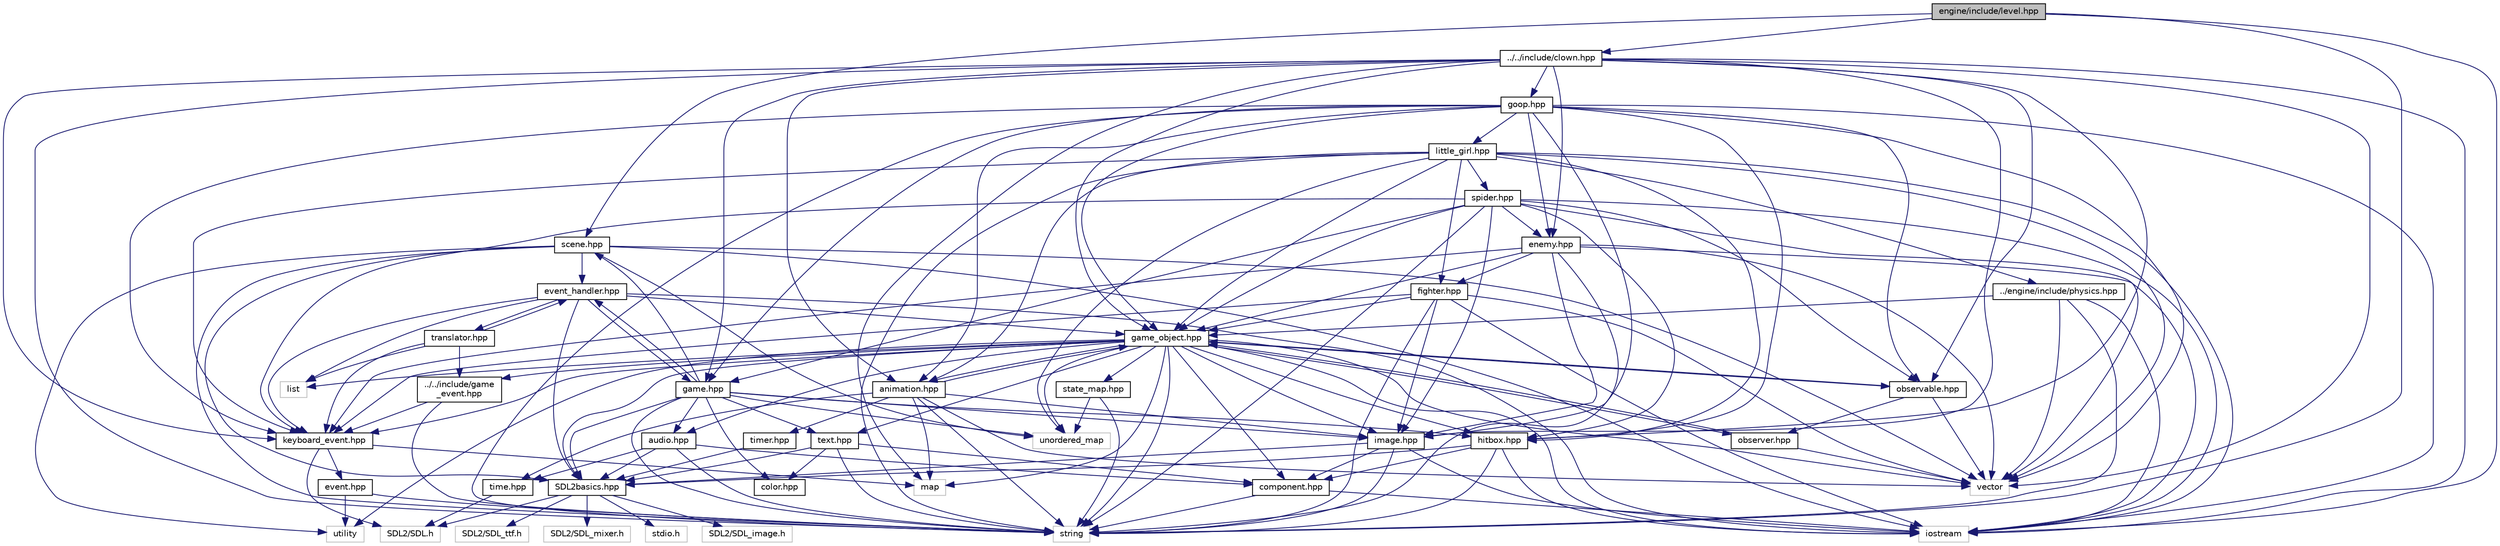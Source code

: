 digraph "engine/include/level.hpp"
{
  edge [fontname="Helvetica",fontsize="10",labelfontname="Helvetica",labelfontsize="10"];
  node [fontname="Helvetica",fontsize="10",shape=record];
  Node1 [label="engine/include/level.hpp",height=0.2,width=0.4,color="black", fillcolor="grey75", style="filled", fontcolor="black"];
  Node1 -> Node2 [color="midnightblue",fontsize="10",style="solid"];
  Node2 [label="iostream",height=0.2,width=0.4,color="grey75", fillcolor="white", style="filled"];
  Node1 -> Node3 [color="midnightblue",fontsize="10",style="solid"];
  Node3 [label="string",height=0.2,width=0.4,color="grey75", fillcolor="white", style="filled"];
  Node1 -> Node4 [color="midnightblue",fontsize="10",style="solid"];
  Node4 [label="scene.hpp",height=0.2,width=0.4,color="black", fillcolor="white", style="filled",URL="$scene_8hpp.html",tooltip="Purpose: Contains the Scene class declaration. "];
  Node4 -> Node5 [color="midnightblue",fontsize="10",style="solid"];
  Node5 [label="SDL2basics.hpp",height=0.2,width=0.4,color="black", fillcolor="white", style="filled",URL="$_s_d_l2basics_8hpp_source.html"];
  Node5 -> Node6 [color="midnightblue",fontsize="10",style="solid"];
  Node6 [label="stdio.h",height=0.2,width=0.4,color="grey75", fillcolor="white", style="filled"];
  Node5 -> Node7 [color="midnightblue",fontsize="10",style="solid"];
  Node7 [label="SDL2/SDL.h",height=0.2,width=0.4,color="grey75", fillcolor="white", style="filled"];
  Node5 -> Node8 [color="midnightblue",fontsize="10",style="solid"];
  Node8 [label="SDL2/SDL_image.h",height=0.2,width=0.4,color="grey75", fillcolor="white", style="filled"];
  Node5 -> Node9 [color="midnightblue",fontsize="10",style="solid"];
  Node9 [label="SDL2/SDL_ttf.h",height=0.2,width=0.4,color="grey75", fillcolor="white", style="filled"];
  Node5 -> Node10 [color="midnightblue",fontsize="10",style="solid"];
  Node10 [label="SDL2/SDL_mixer.h",height=0.2,width=0.4,color="grey75", fillcolor="white", style="filled"];
  Node4 -> Node2 [color="midnightblue",fontsize="10",style="solid"];
  Node4 -> Node11 [color="midnightblue",fontsize="10",style="solid"];
  Node11 [label="unordered_map",height=0.2,width=0.4,color="grey75", fillcolor="white", style="filled"];
  Node4 -> Node12 [color="midnightblue",fontsize="10",style="solid"];
  Node12 [label="vector",height=0.2,width=0.4,color="grey75", fillcolor="white", style="filled"];
  Node4 -> Node13 [color="midnightblue",fontsize="10",style="solid"];
  Node13 [label="utility",height=0.2,width=0.4,color="grey75", fillcolor="white", style="filled"];
  Node4 -> Node3 [color="midnightblue",fontsize="10",style="solid"];
  Node4 -> Node14 [color="midnightblue",fontsize="10",style="solid"];
  Node14 [label="event_handler.hpp",height=0.2,width=0.4,color="black", fillcolor="white", style="filled",URL="$event__handler_8hpp_source.html"];
  Node14 -> Node2 [color="midnightblue",fontsize="10",style="solid"];
  Node14 -> Node5 [color="midnightblue",fontsize="10",style="solid"];
  Node14 -> Node15 [color="midnightblue",fontsize="10",style="solid"];
  Node15 [label="list",height=0.2,width=0.4,color="grey75", fillcolor="white", style="filled"];
  Node14 -> Node16 [color="midnightblue",fontsize="10",style="solid"];
  Node16 [label="keyboard_event.hpp",height=0.2,width=0.4,color="black", fillcolor="white", style="filled",URL="$keyboard__event_8hpp.html",tooltip="Purpose: Contains methods to game class&#39; management. "];
  Node16 -> Node17 [color="midnightblue",fontsize="10",style="solid"];
  Node17 [label="event.hpp",height=0.2,width=0.4,color="black", fillcolor="white", style="filled",URL="$event_8hpp_source.html"];
  Node17 -> Node3 [color="midnightblue",fontsize="10",style="solid"];
  Node17 -> Node13 [color="midnightblue",fontsize="10",style="solid"];
  Node16 -> Node7 [color="midnightblue",fontsize="10",style="solid"];
  Node16 -> Node18 [color="midnightblue",fontsize="10",style="solid"];
  Node18 [label="map",height=0.2,width=0.4,color="grey75", fillcolor="white", style="filled"];
  Node14 -> Node19 [color="midnightblue",fontsize="10",style="solid"];
  Node19 [label="translator.hpp",height=0.2,width=0.4,color="black", fillcolor="white", style="filled",URL="$translator_8hpp.html",tooltip="Purpose: Contains methods to Translator&#39;s management. "];
  Node19 -> Node20 [color="midnightblue",fontsize="10",style="solid"];
  Node20 [label="../../include/game\l_event.hpp",height=0.2,width=0.4,color="black", fillcolor="white", style="filled",URL="$game__event_8hpp_source.html"];
  Node20 -> Node3 [color="midnightblue",fontsize="10",style="solid"];
  Node20 -> Node16 [color="midnightblue",fontsize="10",style="solid"];
  Node19 -> Node15 [color="midnightblue",fontsize="10",style="solid"];
  Node19 -> Node16 [color="midnightblue",fontsize="10",style="solid"];
  Node19 -> Node14 [color="midnightblue",fontsize="10",style="solid"];
  Node14 -> Node21 [color="midnightblue",fontsize="10",style="solid"];
  Node21 [label="game_object.hpp",height=0.2,width=0.4,color="black", fillcolor="white", style="filled",URL="$game__object_8hpp.html",tooltip="Contains methods to game_object class&#39; management. This methods can control the entire game object..."];
  Node21 -> Node2 [color="midnightblue",fontsize="10",style="solid"];
  Node21 -> Node18 [color="midnightblue",fontsize="10",style="solid"];
  Node21 -> Node11 [color="midnightblue",fontsize="10",style="solid"];
  Node21 -> Node12 [color="midnightblue",fontsize="10",style="solid"];
  Node21 -> Node15 [color="midnightblue",fontsize="10",style="solid"];
  Node21 -> Node3 [color="midnightblue",fontsize="10",style="solid"];
  Node21 -> Node13 [color="midnightblue",fontsize="10",style="solid"];
  Node21 -> Node5 [color="midnightblue",fontsize="10",style="solid"];
  Node21 -> Node22 [color="midnightblue",fontsize="10",style="solid"];
  Node22 [label="component.hpp",height=0.2,width=0.4,color="black", fillcolor="white", style="filled",URL="$component_8hpp.html",tooltip="Contains methods to component class&#39; management. This methods can control the entire component object..."];
  Node22 -> Node3 [color="midnightblue",fontsize="10",style="solid"];
  Node22 -> Node2 [color="midnightblue",fontsize="10",style="solid"];
  Node21 -> Node23 [color="midnightblue",fontsize="10",style="solid"];
  Node23 [label="image.hpp",height=0.2,width=0.4,color="black", fillcolor="white", style="filled",URL="$image_8hpp.html",tooltip="Purpose: Contains methods for managing game images. "];
  Node23 -> Node5 [color="midnightblue",fontsize="10",style="solid"];
  Node23 -> Node22 [color="midnightblue",fontsize="10",style="solid"];
  Node23 -> Node3 [color="midnightblue",fontsize="10",style="solid"];
  Node23 -> Node2 [color="midnightblue",fontsize="10",style="solid"];
  Node21 -> Node24 [color="midnightblue",fontsize="10",style="solid"];
  Node24 [label="text.hpp",height=0.2,width=0.4,color="black", fillcolor="white", style="filled",URL="$text_8hpp.html",tooltip="Purpose: Contains methods to game class&#39; management. "];
  Node24 -> Node5 [color="midnightblue",fontsize="10",style="solid"];
  Node24 -> Node22 [color="midnightblue",fontsize="10",style="solid"];
  Node24 -> Node25 [color="midnightblue",fontsize="10",style="solid"];
  Node25 [label="color.hpp",height=0.2,width=0.4,color="black", fillcolor="white", style="filled",URL="$color_8hpp_source.html"];
  Node24 -> Node3 [color="midnightblue",fontsize="10",style="solid"];
  Node21 -> Node26 [color="midnightblue",fontsize="10",style="solid"];
  Node26 [label="audio.hpp",height=0.2,width=0.4,color="black", fillcolor="white", style="filled",URL="$audio_8hpp_source.html"];
  Node26 -> Node5 [color="midnightblue",fontsize="10",style="solid"];
  Node26 -> Node22 [color="midnightblue",fontsize="10",style="solid"];
  Node26 -> Node27 [color="midnightblue",fontsize="10",style="solid"];
  Node27 [label="time.hpp",height=0.2,width=0.4,color="black", fillcolor="white", style="filled",URL="$time_8hpp.html",tooltip="Purpose: Contains methods to time class&#39; management. "];
  Node27 -> Node7 [color="midnightblue",fontsize="10",style="solid"];
  Node26 -> Node3 [color="midnightblue",fontsize="10",style="solid"];
  Node21 -> Node28 [color="midnightblue",fontsize="10",style="solid"];
  Node28 [label="hitbox.hpp",height=0.2,width=0.4,color="black", fillcolor="white", style="filled",URL="$hitbox_8hpp_source.html"];
  Node28 -> Node3 [color="midnightblue",fontsize="10",style="solid"];
  Node28 -> Node2 [color="midnightblue",fontsize="10",style="solid"];
  Node28 -> Node5 [color="midnightblue",fontsize="10",style="solid"];
  Node28 -> Node22 [color="midnightblue",fontsize="10",style="solid"];
  Node21 -> Node16 [color="midnightblue",fontsize="10",style="solid"];
  Node21 -> Node29 [color="midnightblue",fontsize="10",style="solid"];
  Node29 [label="state_map.hpp",height=0.2,width=0.4,color="black", fillcolor="white", style="filled",URL="$state__map_8hpp.html",tooltip="Purpose: Contain a class to states method&#39;s management. "];
  Node29 -> Node3 [color="midnightblue",fontsize="10",style="solid"];
  Node29 -> Node11 [color="midnightblue",fontsize="10",style="solid"];
  Node21 -> Node30 [color="midnightblue",fontsize="10",style="solid"];
  Node30 [label="animation.hpp",height=0.2,width=0.4,color="black", fillcolor="white", style="filled",URL="$animation_8hpp_source.html"];
  Node30 -> Node3 [color="midnightblue",fontsize="10",style="solid"];
  Node30 -> Node12 [color="midnightblue",fontsize="10",style="solid"];
  Node30 -> Node18 [color="midnightblue",fontsize="10",style="solid"];
  Node30 -> Node21 [color="midnightblue",fontsize="10",style="solid"];
  Node30 -> Node23 [color="midnightblue",fontsize="10",style="solid"];
  Node30 -> Node27 [color="midnightblue",fontsize="10",style="solid"];
  Node30 -> Node31 [color="midnightblue",fontsize="10",style="solid"];
  Node31 [label="timer.hpp",height=0.2,width=0.4,color="black", fillcolor="white", style="filled",URL="$timer_8hpp.html",tooltip="Purpose: Contains methods to timer&#39;s management. "];
  Node31 -> Node5 [color="midnightblue",fontsize="10",style="solid"];
  Node21 -> Node32 [color="midnightblue",fontsize="10",style="solid"];
  Node32 [label="observer.hpp",height=0.2,width=0.4,color="black", fillcolor="white", style="filled",URL="$observer_8hpp_source.html"];
  Node32 -> Node21 [color="midnightblue",fontsize="10",style="solid"];
  Node32 -> Node12 [color="midnightblue",fontsize="10",style="solid"];
  Node21 -> Node33 [color="midnightblue",fontsize="10",style="solid"];
  Node33 [label="observable.hpp",height=0.2,width=0.4,color="black", fillcolor="white", style="filled",URL="$observable_8hpp_source.html"];
  Node33 -> Node21 [color="midnightblue",fontsize="10",style="solid"];
  Node33 -> Node32 [color="midnightblue",fontsize="10",style="solid"];
  Node33 -> Node12 [color="midnightblue",fontsize="10",style="solid"];
  Node21 -> Node20 [color="midnightblue",fontsize="10",style="solid"];
  Node14 -> Node34 [color="midnightblue",fontsize="10",style="solid"];
  Node34 [label="game.hpp",height=0.2,width=0.4,color="black", fillcolor="white", style="filled",URL="$engine_2include_2game_8hpp_source.html"];
  Node34 -> Node5 [color="midnightblue",fontsize="10",style="solid"];
  Node34 -> Node3 [color="midnightblue",fontsize="10",style="solid"];
  Node34 -> Node11 [color="midnightblue",fontsize="10",style="solid"];
  Node34 -> Node23 [color="midnightblue",fontsize="10",style="solid"];
  Node34 -> Node26 [color="midnightblue",fontsize="10",style="solid"];
  Node34 -> Node24 [color="midnightblue",fontsize="10",style="solid"];
  Node34 -> Node14 [color="midnightblue",fontsize="10",style="solid"];
  Node34 -> Node4 [color="midnightblue",fontsize="10",style="solid"];
  Node34 -> Node25 [color="midnightblue",fontsize="10",style="solid"];
  Node34 -> Node28 [color="midnightblue",fontsize="10",style="solid"];
  Node1 -> Node35 [color="midnightblue",fontsize="10",style="solid"];
  Node35 [label="../../include/clown.hpp",height=0.2,width=0.4,color="black", fillcolor="white", style="filled",URL="$clown_8hpp.html",tooltip="Purpose: Contains clown methods and attributes. "];
  Node35 -> Node21 [color="midnightblue",fontsize="10",style="solid"];
  Node35 -> Node16 [color="midnightblue",fontsize="10",style="solid"];
  Node35 -> Node23 [color="midnightblue",fontsize="10",style="solid"];
  Node35 -> Node34 [color="midnightblue",fontsize="10",style="solid"];
  Node35 -> Node28 [color="midnightblue",fontsize="10",style="solid"];
  Node35 -> Node33 [color="midnightblue",fontsize="10",style="solid"];
  Node35 -> Node30 [color="midnightblue",fontsize="10",style="solid"];
  Node35 -> Node36 [color="midnightblue",fontsize="10",style="solid"];
  Node36 [label="enemy.hpp",height=0.2,width=0.4,color="black", fillcolor="white", style="filled",URL="$enemy_8hpp_source.html"];
  Node36 -> Node21 [color="midnightblue",fontsize="10",style="solid"];
  Node36 -> Node16 [color="midnightblue",fontsize="10",style="solid"];
  Node36 -> Node23 [color="midnightblue",fontsize="10",style="solid"];
  Node36 -> Node37 [color="midnightblue",fontsize="10",style="solid"];
  Node37 [label="fighter.hpp",height=0.2,width=0.4,color="black", fillcolor="white", style="filled",URL="$fighter_8hpp.html",tooltip="Purpose: Contains methods to game class&#39; management. "];
  Node37 -> Node21 [color="midnightblue",fontsize="10",style="solid"];
  Node37 -> Node16 [color="midnightblue",fontsize="10",style="solid"];
  Node37 -> Node23 [color="midnightblue",fontsize="10",style="solid"];
  Node37 -> Node2 [color="midnightblue",fontsize="10",style="solid"];
  Node37 -> Node12 [color="midnightblue",fontsize="10",style="solid"];
  Node37 -> Node3 [color="midnightblue",fontsize="10",style="solid"];
  Node36 -> Node2 [color="midnightblue",fontsize="10",style="solid"];
  Node36 -> Node12 [color="midnightblue",fontsize="10",style="solid"];
  Node36 -> Node3 [color="midnightblue",fontsize="10",style="solid"];
  Node35 -> Node38 [color="midnightblue",fontsize="10",style="solid"];
  Node38 [label="goop.hpp",height=0.2,width=0.4,color="black", fillcolor="white", style="filled",URL="$goop_8hpp.html",tooltip="Purpose: Contains methods to game class&#39; management. "];
  Node38 -> Node21 [color="midnightblue",fontsize="10",style="solid"];
  Node38 -> Node16 [color="midnightblue",fontsize="10",style="solid"];
  Node38 -> Node23 [color="midnightblue",fontsize="10",style="solid"];
  Node38 -> Node34 [color="midnightblue",fontsize="10",style="solid"];
  Node38 -> Node28 [color="midnightblue",fontsize="10",style="solid"];
  Node38 -> Node33 [color="midnightblue",fontsize="10",style="solid"];
  Node38 -> Node30 [color="midnightblue",fontsize="10",style="solid"];
  Node38 -> Node36 [color="midnightblue",fontsize="10",style="solid"];
  Node38 -> Node39 [color="midnightblue",fontsize="10",style="solid"];
  Node39 [label="little_girl.hpp",height=0.2,width=0.4,color="black", fillcolor="white", style="filled",URL="$little__girl_8hpp.html",tooltip="Purpose: Contains methods to little_girl class&#39; management. "];
  Node39 -> Node21 [color="midnightblue",fontsize="10",style="solid"];
  Node39 -> Node16 [color="midnightblue",fontsize="10",style="solid"];
  Node39 -> Node30 [color="midnightblue",fontsize="10",style="solid"];
  Node39 -> Node28 [color="midnightblue",fontsize="10",style="solid"];
  Node39 -> Node40 [color="midnightblue",fontsize="10",style="solid"];
  Node40 [label="../engine/include/physics.hpp",height=0.2,width=0.4,color="black", fillcolor="white", style="filled",URL="$physics_8hpp.html",tooltip="Purpose: Contains the Physics class declaration. "];
  Node40 -> Node2 [color="midnightblue",fontsize="10",style="solid"];
  Node40 -> Node3 [color="midnightblue",fontsize="10",style="solid"];
  Node40 -> Node12 [color="midnightblue",fontsize="10",style="solid"];
  Node40 -> Node21 [color="midnightblue",fontsize="10",style="solid"];
  Node39 -> Node41 [color="midnightblue",fontsize="10",style="solid"];
  Node41 [label="spider.hpp",height=0.2,width=0.4,color="black", fillcolor="white", style="filled",URL="$spider_8hpp.html",tooltip="Purpose: Contains methods to Spider&#39;s management. "];
  Node41 -> Node21 [color="midnightblue",fontsize="10",style="solid"];
  Node41 -> Node16 [color="midnightblue",fontsize="10",style="solid"];
  Node41 -> Node23 [color="midnightblue",fontsize="10",style="solid"];
  Node41 -> Node34 [color="midnightblue",fontsize="10",style="solid"];
  Node41 -> Node28 [color="midnightblue",fontsize="10",style="solid"];
  Node41 -> Node33 [color="midnightblue",fontsize="10",style="solid"];
  Node41 -> Node36 [color="midnightblue",fontsize="10",style="solid"];
  Node41 -> Node2 [color="midnightblue",fontsize="10",style="solid"];
  Node41 -> Node12 [color="midnightblue",fontsize="10",style="solid"];
  Node41 -> Node3 [color="midnightblue",fontsize="10",style="solid"];
  Node39 -> Node37 [color="midnightblue",fontsize="10",style="solid"];
  Node39 -> Node2 [color="midnightblue",fontsize="10",style="solid"];
  Node39 -> Node12 [color="midnightblue",fontsize="10",style="solid"];
  Node39 -> Node3 [color="midnightblue",fontsize="10",style="solid"];
  Node39 -> Node11 [color="midnightblue",fontsize="10",style="solid"];
  Node38 -> Node2 [color="midnightblue",fontsize="10",style="solid"];
  Node38 -> Node12 [color="midnightblue",fontsize="10",style="solid"];
  Node38 -> Node3 [color="midnightblue",fontsize="10",style="solid"];
  Node35 -> Node2 [color="midnightblue",fontsize="10",style="solid"];
  Node35 -> Node12 [color="midnightblue",fontsize="10",style="solid"];
  Node35 -> Node3 [color="midnightblue",fontsize="10",style="solid"];
  Node35 -> Node18 [color="midnightblue",fontsize="10",style="solid"];
}
